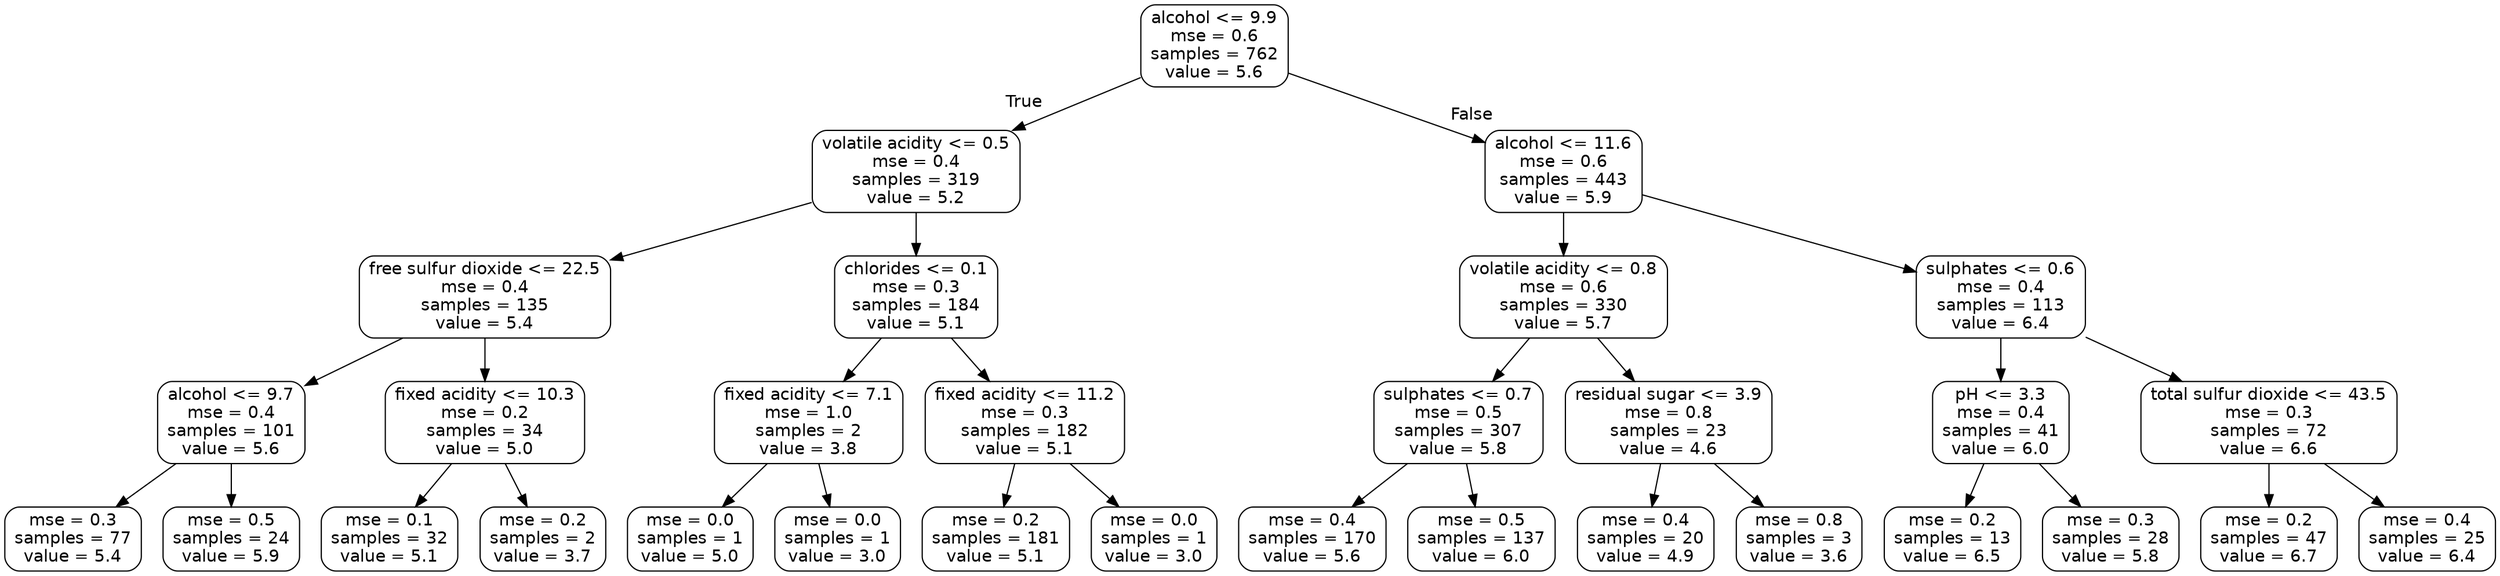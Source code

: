 digraph Tree {
node [shape=box, style="rounded", color="black", fontname=helvetica] ;
edge [fontname=helvetica] ;
0 [label="alcohol <= 9.9\nmse = 0.6\nsamples = 762\nvalue = 5.6"] ;
1 [label="volatile acidity <= 0.5\nmse = 0.4\nsamples = 319\nvalue = 5.2"] ;
0 -> 1 [labeldistance=2.5, labelangle=45, headlabel="True"] ;
2 [label="free sulfur dioxide <= 22.5\nmse = 0.4\nsamples = 135\nvalue = 5.4"] ;
1 -> 2 ;
3 [label="alcohol <= 9.7\nmse = 0.4\nsamples = 101\nvalue = 5.6"] ;
2 -> 3 ;
4 [label="mse = 0.3\nsamples = 77\nvalue = 5.4"] ;
3 -> 4 ;
5 [label="mse = 0.5\nsamples = 24\nvalue = 5.9"] ;
3 -> 5 ;
6 [label="fixed acidity <= 10.3\nmse = 0.2\nsamples = 34\nvalue = 5.0"] ;
2 -> 6 ;
7 [label="mse = 0.1\nsamples = 32\nvalue = 5.1"] ;
6 -> 7 ;
8 [label="mse = 0.2\nsamples = 2\nvalue = 3.7"] ;
6 -> 8 ;
9 [label="chlorides <= 0.1\nmse = 0.3\nsamples = 184\nvalue = 5.1"] ;
1 -> 9 ;
10 [label="fixed acidity <= 7.1\nmse = 1.0\nsamples = 2\nvalue = 3.8"] ;
9 -> 10 ;
11 [label="mse = 0.0\nsamples = 1\nvalue = 5.0"] ;
10 -> 11 ;
12 [label="mse = 0.0\nsamples = 1\nvalue = 3.0"] ;
10 -> 12 ;
13 [label="fixed acidity <= 11.2\nmse = 0.3\nsamples = 182\nvalue = 5.1"] ;
9 -> 13 ;
14 [label="mse = 0.2\nsamples = 181\nvalue = 5.1"] ;
13 -> 14 ;
15 [label="mse = 0.0\nsamples = 1\nvalue = 3.0"] ;
13 -> 15 ;
16 [label="alcohol <= 11.6\nmse = 0.6\nsamples = 443\nvalue = 5.9"] ;
0 -> 16 [labeldistance=2.5, labelangle=-45, headlabel="False"] ;
17 [label="volatile acidity <= 0.8\nmse = 0.6\nsamples = 330\nvalue = 5.7"] ;
16 -> 17 ;
18 [label="sulphates <= 0.7\nmse = 0.5\nsamples = 307\nvalue = 5.8"] ;
17 -> 18 ;
19 [label="mse = 0.4\nsamples = 170\nvalue = 5.6"] ;
18 -> 19 ;
20 [label="mse = 0.5\nsamples = 137\nvalue = 6.0"] ;
18 -> 20 ;
21 [label="residual sugar <= 3.9\nmse = 0.8\nsamples = 23\nvalue = 4.6"] ;
17 -> 21 ;
22 [label="mse = 0.4\nsamples = 20\nvalue = 4.9"] ;
21 -> 22 ;
23 [label="mse = 0.8\nsamples = 3\nvalue = 3.6"] ;
21 -> 23 ;
24 [label="sulphates <= 0.6\nmse = 0.4\nsamples = 113\nvalue = 6.4"] ;
16 -> 24 ;
25 [label="pH <= 3.3\nmse = 0.4\nsamples = 41\nvalue = 6.0"] ;
24 -> 25 ;
26 [label="mse = 0.2\nsamples = 13\nvalue = 6.5"] ;
25 -> 26 ;
27 [label="mse = 0.3\nsamples = 28\nvalue = 5.8"] ;
25 -> 27 ;
28 [label="total sulfur dioxide <= 43.5\nmse = 0.3\nsamples = 72\nvalue = 6.6"] ;
24 -> 28 ;
29 [label="mse = 0.2\nsamples = 47\nvalue = 6.7"] ;
28 -> 29 ;
30 [label="mse = 0.4\nsamples = 25\nvalue = 6.4"] ;
28 -> 30 ;
}